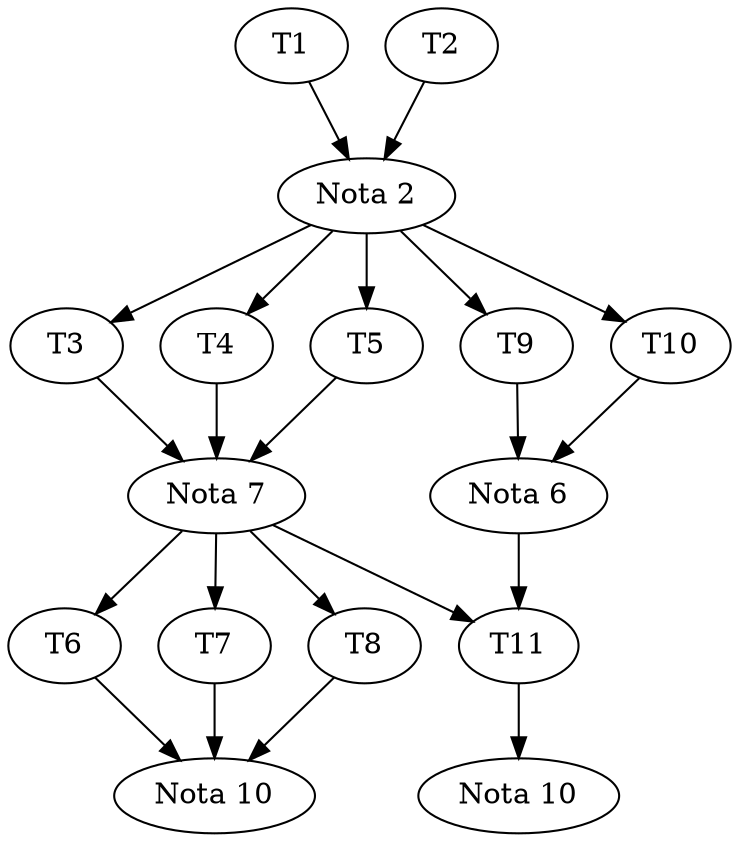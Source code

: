 
digraph Notas {
  T1 -> N1;
  T2 -> N1;

  N1 -> T3;
  N1 -> T4;
  N1 -> T5;

  T3 -> N2;
  T4 -> N2;
  T5 -> N2;

  N2 -> T6;
  N2 -> T7;
  N2 -> T8;

  T6 -> N3;
  T7 -> N3;
  T8 -> N3;

  N1 -> T9;
  N1 -> T10;
  
  T9 -> N4;
  T10 -> N4;


  N2 -> T11;
  N4 -> T11;
  T11 -> N5;

  N1 [label="Nota 2"];

  N2 [label="Nota 7"];
  
  N3 [label="Nota 10"];

  N4 [label="Nota 6"];

  N5 [label="Nota 10"];

}

